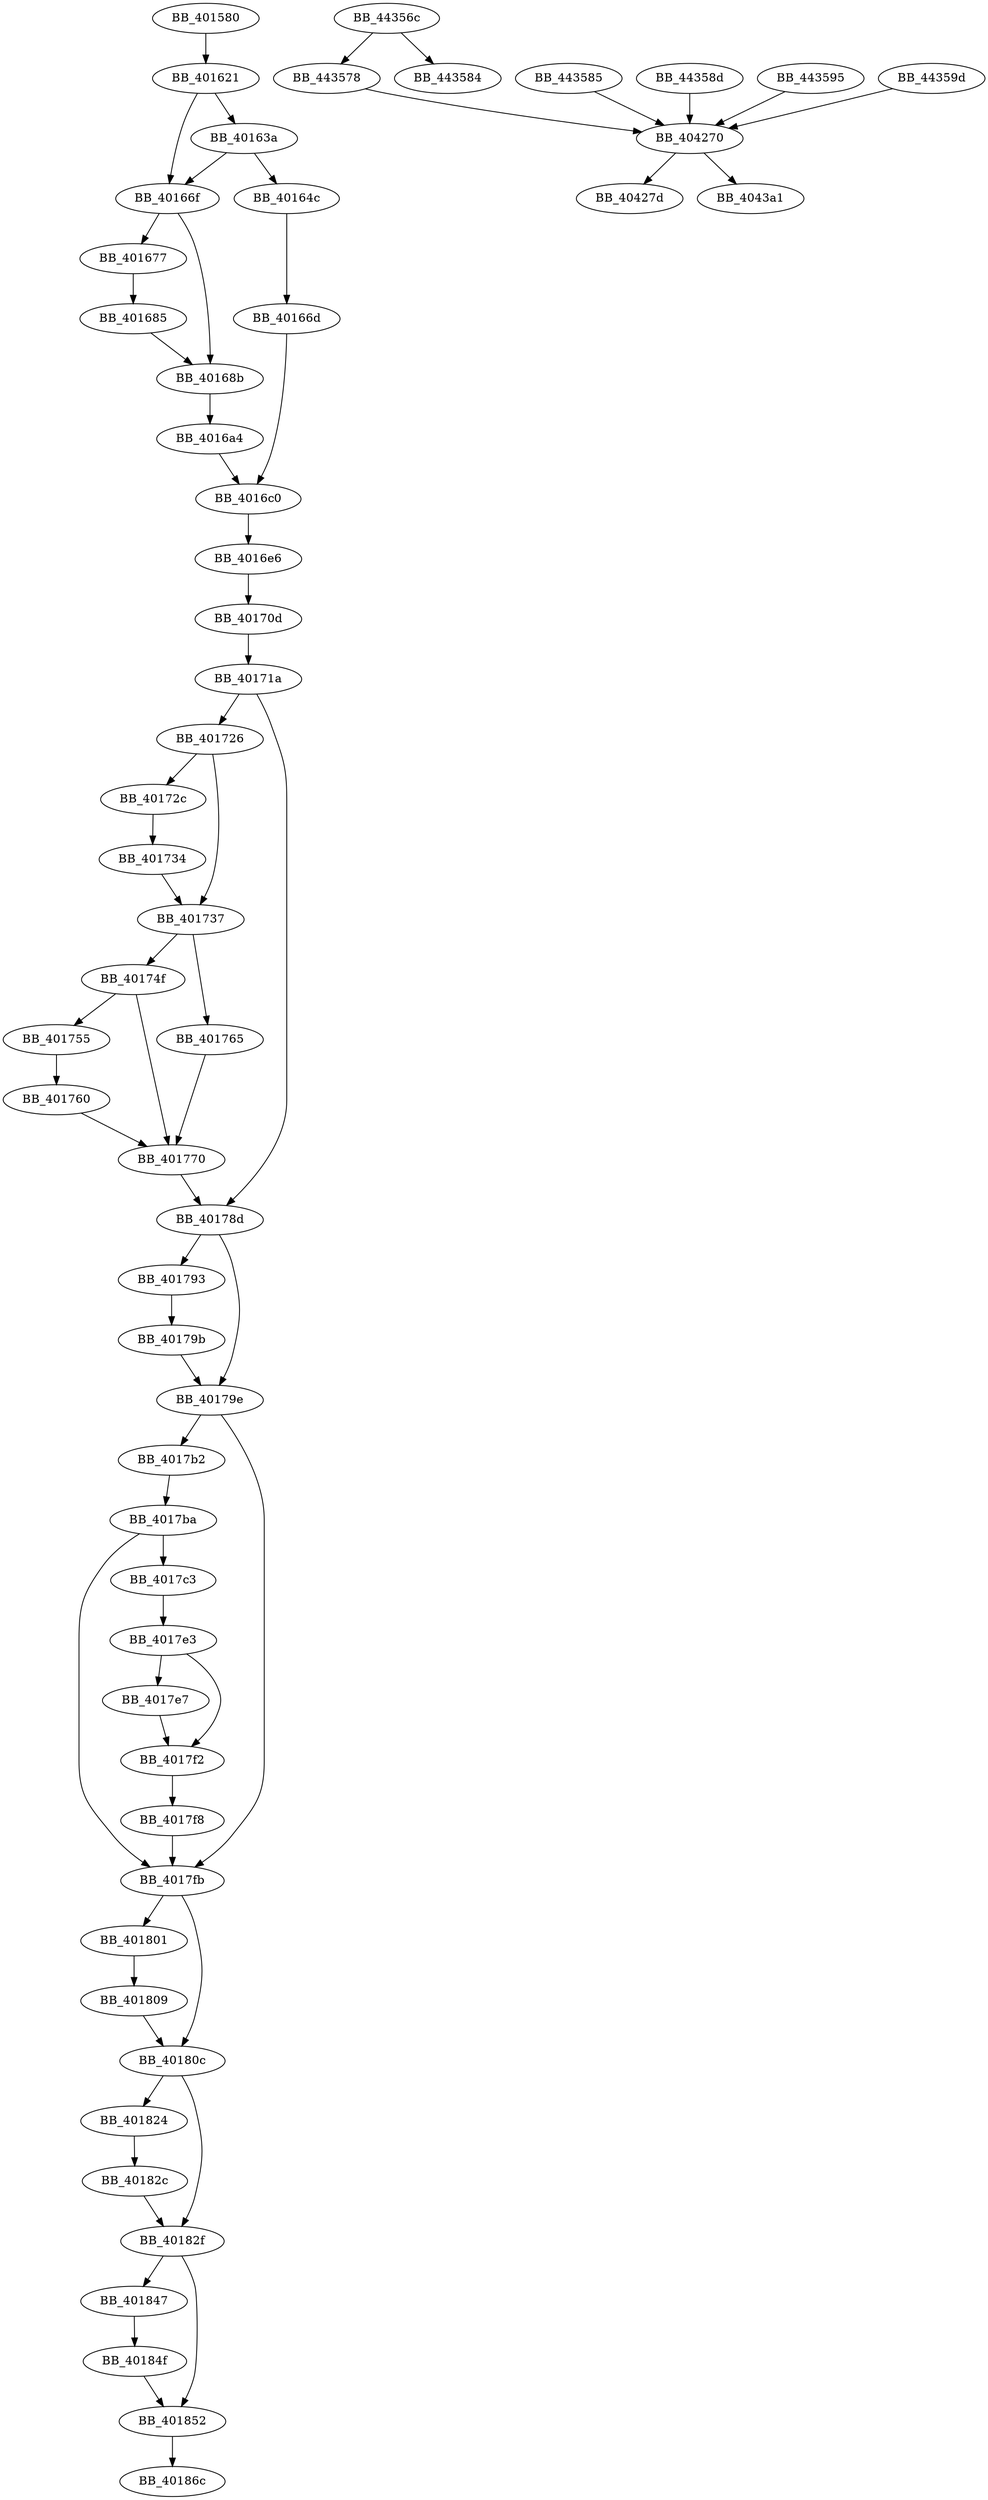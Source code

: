 DiGraph sub_401580{
BB_401580->BB_401621
BB_401621->BB_40163a
BB_401621->BB_40166f
BB_40163a->BB_40164c
BB_40163a->BB_40166f
BB_40164c->BB_40166d
BB_40166d->BB_4016c0
BB_40166f->BB_401677
BB_40166f->BB_40168b
BB_401677->BB_401685
BB_401685->BB_40168b
BB_40168b->BB_4016a4
BB_4016a4->BB_4016c0
BB_4016c0->BB_4016e6
BB_4016e6->BB_40170d
BB_40170d->BB_40171a
BB_40171a->BB_401726
BB_40171a->BB_40178d
BB_401726->BB_40172c
BB_401726->BB_401737
BB_40172c->BB_401734
BB_401734->BB_401737
BB_401737->BB_40174f
BB_401737->BB_401765
BB_40174f->BB_401755
BB_40174f->BB_401770
BB_401755->BB_401760
BB_401760->BB_401770
BB_401765->BB_401770
BB_401770->BB_40178d
BB_40178d->BB_401793
BB_40178d->BB_40179e
BB_401793->BB_40179b
BB_40179b->BB_40179e
BB_40179e->BB_4017b2
BB_40179e->BB_4017fb
BB_4017b2->BB_4017ba
BB_4017ba->BB_4017c3
BB_4017ba->BB_4017fb
BB_4017c3->BB_4017e3
BB_4017e3->BB_4017e7
BB_4017e3->BB_4017f2
BB_4017e7->BB_4017f2
BB_4017f2->BB_4017f8
BB_4017f8->BB_4017fb
BB_4017fb->BB_401801
BB_4017fb->BB_40180c
BB_401801->BB_401809
BB_401809->BB_40180c
BB_40180c->BB_401824
BB_40180c->BB_40182f
BB_401824->BB_40182c
BB_40182c->BB_40182f
BB_40182f->BB_401847
BB_40182f->BB_401852
BB_401847->BB_40184f
BB_40184f->BB_401852
BB_401852->BB_40186c
BB_404270->BB_40427d
BB_404270->BB_4043a1
BB_44356c->BB_443578
BB_44356c->BB_443584
BB_443578->BB_404270
BB_443585->BB_404270
BB_44358d->BB_404270
BB_443595->BB_404270
BB_44359d->BB_404270
}
